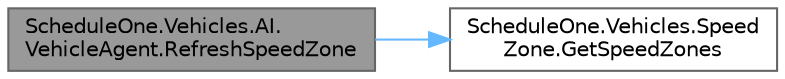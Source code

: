 digraph "ScheduleOne.Vehicles.AI.VehicleAgent.RefreshSpeedZone"
{
 // LATEX_PDF_SIZE
  bgcolor="transparent";
  edge [fontname=Helvetica,fontsize=10,labelfontname=Helvetica,labelfontsize=10];
  node [fontname=Helvetica,fontsize=10,shape=box,height=0.2,width=0.4];
  rankdir="LR";
  Node1 [id="Node000001",label="ScheduleOne.Vehicles.AI.\lVehicleAgent.RefreshSpeedZone",height=0.2,width=0.4,color="gray40", fillcolor="grey60", style="filled", fontcolor="black",tooltip=" "];
  Node1 -> Node2 [id="edge1_Node000001_Node000002",color="steelblue1",style="solid",tooltip=" "];
  Node2 [id="Node000002",label="ScheduleOne.Vehicles.Speed\lZone.GetSpeedZones",height=0.2,width=0.4,color="grey40", fillcolor="white", style="filled",URL="$class_schedule_one_1_1_vehicles_1_1_speed_zone.html#a07ac67fd111e660c29504cc758fa0600",tooltip=" "];
}
